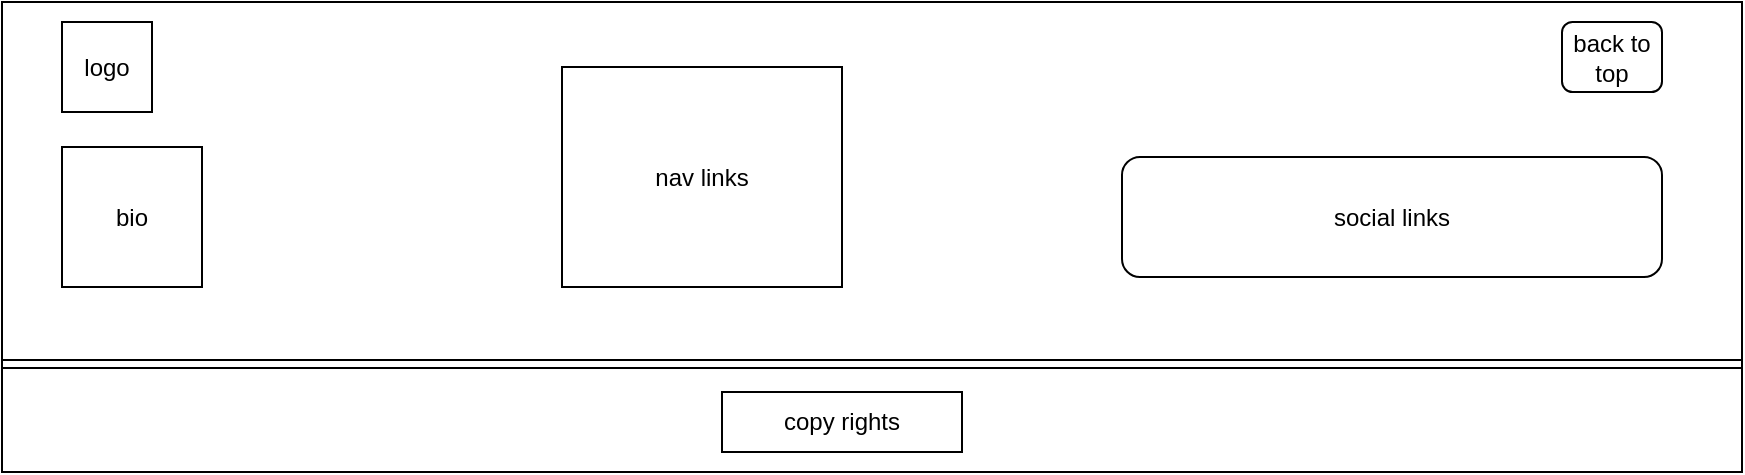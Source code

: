 <mxfile>
    <diagram id="1ZgOKH95Nht2Xd8qF35z" name="Page-1">
        <mxGraphModel dx="2023" dy="539" grid="1" gridSize="10" guides="1" tooltips="1" connect="1" arrows="1" fold="1" page="1" pageScale="1" pageWidth="827" pageHeight="1169" math="0" shadow="0">
            <root>
                <mxCell id="0"/>
                <mxCell id="1" parent="0"/>
                <mxCell id="2" value="" style="whiteSpace=wrap;html=1;" parent="1" vertex="1">
                    <mxGeometry x="-160" y="545" width="870" height="235" as="geometry"/>
                </mxCell>
                <mxCell id="3" value="logo" style="whiteSpace=wrap;html=1;aspect=fixed;" parent="1" vertex="1">
                    <mxGeometry x="-130" y="555" width="45" height="45" as="geometry"/>
                </mxCell>
                <mxCell id="4" value="bio" style="whiteSpace=wrap;html=1;aspect=fixed;" parent="1" vertex="1">
                    <mxGeometry x="-130" y="617.5" width="70" height="70" as="geometry"/>
                </mxCell>
                <mxCell id="9" value="social links" style="rounded=1;whiteSpace=wrap;html=1;" parent="1" vertex="1">
                    <mxGeometry x="400" y="622.5" width="270" height="60" as="geometry"/>
                </mxCell>
                <mxCell id="11" value="nav links" style="whiteSpace=wrap;html=1;" parent="1" vertex="1">
                    <mxGeometry x="120" y="577.5" width="140" height="110" as="geometry"/>
                </mxCell>
                <mxCell id="13" value="back to top" style="rounded=1;whiteSpace=wrap;html=1;" parent="1" vertex="1">
                    <mxGeometry x="620" y="555" width="50" height="35" as="geometry"/>
                </mxCell>
                <mxCell id="16" value="" style="shape=link;html=1;" parent="1" edge="1">
                    <mxGeometry width="100" relative="1" as="geometry">
                        <mxPoint x="-160" y="726" as="sourcePoint"/>
                        <mxPoint x="710" y="726" as="targetPoint"/>
                        <Array as="points"/>
                    </mxGeometry>
                </mxCell>
                <mxCell id="17" value="copy rights" style="rounded=0;whiteSpace=wrap;html=1;" parent="1" vertex="1">
                    <mxGeometry x="200" y="740" width="120" height="30" as="geometry"/>
                </mxCell>
            </root>
        </mxGraphModel>
    </diagram>
</mxfile>